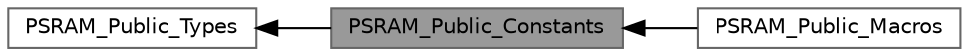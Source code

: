 digraph "PSRAM_Public_Constants"
{
 // LATEX_PDF_SIZE
  bgcolor="transparent";
  edge [fontname=Helvetica,fontsize=10,labelfontname=Helvetica,labelfontsize=10];
  node [fontname=Helvetica,fontsize=10,shape=box,height=0.2,width=0.4];
  rankdir=LR;
  Node1 [label="PSRAM_Public_Constants",height=0.2,width=0.4,color="gray40", fillcolor="grey60", style="filled", fontcolor="black",tooltip=" "];
  Node3 [label="PSRAM_Public_Macros",height=0.2,width=0.4,color="grey40", fillcolor="white", style="filled",URL="$group___p_s_r_a_m___public___macros.html",tooltip=" "];
  Node2 [label="PSRAM_Public_Types",height=0.2,width=0.4,color="grey40", fillcolor="white", style="filled",URL="$group___p_s_r_a_m___public___types.html",tooltip=" "];
  Node2->Node1 [shape=plaintext, dir="back", style="solid"];
  Node1->Node3 [shape=plaintext, dir="back", style="solid"];
}

